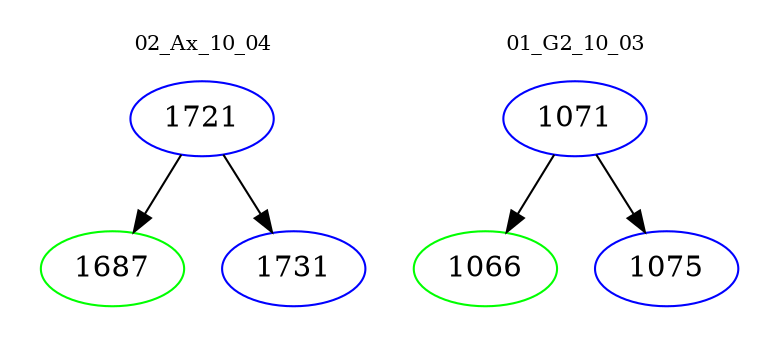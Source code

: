digraph{
subgraph cluster_0 {
color = white
label = "02_Ax_10_04";
fontsize=10;
T0_1721 [label="1721", color="blue"]
T0_1721 -> T0_1687 [color="black"]
T0_1687 [label="1687", color="green"]
T0_1721 -> T0_1731 [color="black"]
T0_1731 [label="1731", color="blue"]
}
subgraph cluster_1 {
color = white
label = "01_G2_10_03";
fontsize=10;
T1_1071 [label="1071", color="blue"]
T1_1071 -> T1_1066 [color="black"]
T1_1066 [label="1066", color="green"]
T1_1071 -> T1_1075 [color="black"]
T1_1075 [label="1075", color="blue"]
}
}
